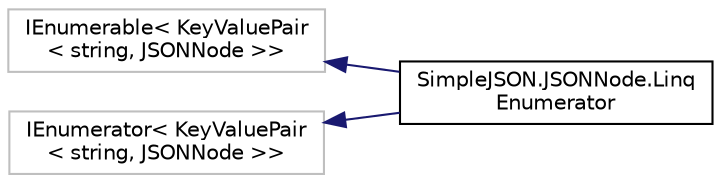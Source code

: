 digraph "Graphical Class Hierarchy"
{
 // LATEX_PDF_SIZE
  edge [fontname="Helvetica",fontsize="10",labelfontname="Helvetica",labelfontsize="10"];
  node [fontname="Helvetica",fontsize="10",shape=record];
  rankdir="LR";
  Node31 [label="IEnumerable\< KeyValuePair\l\< string, JSONNode \>\>",height=0.2,width=0.4,color="grey75", fillcolor="white", style="filled",tooltip=" "];
  Node31 -> Node0 [dir="back",color="midnightblue",fontsize="10",style="solid",fontname="Helvetica"];
  Node0 [label="SimpleJSON.JSONNode.Linq\lEnumerator",height=0.2,width=0.4,color="black", fillcolor="white", style="filled",URL="$class_simple_j_s_o_n_1_1_j_s_o_n_node_1_1_linq_enumerator.html",tooltip=" "];
  Node29 [label="IEnumerator\< KeyValuePair\l\< string, JSONNode \>\>",height=0.2,width=0.4,color="grey75", fillcolor="white", style="filled",tooltip=" "];
  Node29 -> Node0 [dir="back",color="midnightblue",fontsize="10",style="solid",fontname="Helvetica"];
}
